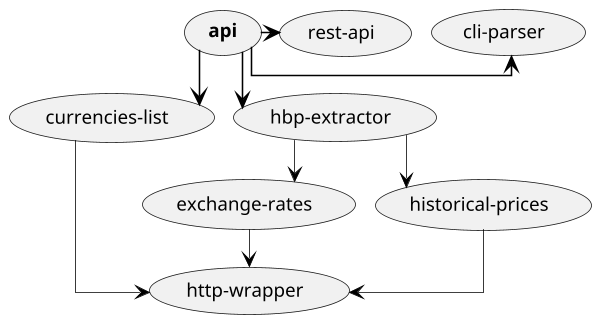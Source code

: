 @startuml

skinparam linetype ortho

scale max 1920 width
top to bottom direction

skinparam nodesep 12
skinparam ranksep 24
skinparam monochrome true
skinparam shadowing false
skinparam defaultFontName Tahoma
skinparam defaultFontSize 12
skinparam roundCorner 6
skinparam dpi 150
skinparam arrowColor black
skinparam arrowThickness 0.5
skinparam packageTitleAlignment left

' oval
skinparam usecase {
  borderThickness 0.5
}

' rectangle
skinparam rectangle {
  borderThickness 0.5
}

' component
skinparam component {
  borderThickness 1
}


(<b>api</b>)
(cli-parser)
(currencies-list)
(exchange-rates)
(hbp-extractor)
(historical-prices)
(http-wrapper)
(rest-api)


(<b>api</b>) -[thickness=1]> (cli-parser)
(<b>api</b>) --[thickness=1]> (currencies-list)
(<b>api</b>) --[thickness=1]> (hbp-extractor)
(<b>api</b>) -[thickness=1]> (rest-api)
(currencies-list) --> (http-wrapper)
(exchange-rates) --> (http-wrapper)
(hbp-extractor) --> (exchange-rates)
(hbp-extractor) --> (historical-prices)
(historical-prices) --> (http-wrapper)

@enduml